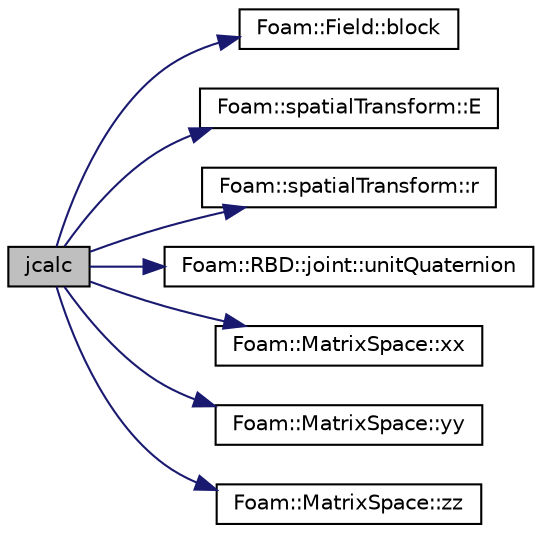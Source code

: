 digraph "jcalc"
{
  bgcolor="transparent";
  edge [fontname="Helvetica",fontsize="10",labelfontname="Helvetica",labelfontsize="10"];
  node [fontname="Helvetica",fontsize="10",shape=record];
  rankdir="LR";
  Node22 [label="jcalc",height=0.2,width=0.4,color="black", fillcolor="grey75", style="filled", fontcolor="black"];
  Node22 -> Node23 [color="midnightblue",fontsize="10",style="solid",fontname="Helvetica"];
  Node23 [label="Foam::Field::block",height=0.2,width=0.4,color="black",URL="$a27573.html#af0e256f83767f6670bd86534b20bf3de"];
  Node22 -> Node24 [color="midnightblue",fontsize="10",style="solid",fontname="Helvetica"];
  Node24 [label="Foam::spatialTransform::E",height=0.2,width=0.4,color="black",URL="$a29465.html#a32910bd862777050173d2382359f2ea7",tooltip="Return the rotation tensor. "];
  Node22 -> Node25 [color="midnightblue",fontsize="10",style="solid",fontname="Helvetica"];
  Node25 [label="Foam::spatialTransform::r",height=0.2,width=0.4,color="black",URL="$a29465.html#a1d9aee63f5fa2a8d55f08cbfd91f75c5",tooltip="Return the translation vector. "];
  Node22 -> Node26 [color="midnightblue",fontsize="10",style="solid",fontname="Helvetica"];
  Node26 [label="Foam::RBD::joint::unitQuaternion",height=0.2,width=0.4,color="black",URL="$a30361.html#aa58c7658e364eb28e295baf002e999e0",tooltip="Return true if this joint describes rotation using a quaternion. "];
  Node22 -> Node27 [color="midnightblue",fontsize="10",style="solid",fontname="Helvetica"];
  Node27 [label="Foam::MatrixSpace::xx",height=0.2,width=0.4,color="black",URL="$a28917.html#a1b97c7c1ed81b4fb23da8dcb71a8cd2a"];
  Node22 -> Node28 [color="midnightblue",fontsize="10",style="solid",fontname="Helvetica"];
  Node28 [label="Foam::MatrixSpace::yy",height=0.2,width=0.4,color="black",URL="$a28917.html#aba9d77023a5662b9c2d3639d5de555a0"];
  Node22 -> Node29 [color="midnightblue",fontsize="10",style="solid",fontname="Helvetica"];
  Node29 [label="Foam::MatrixSpace::zz",height=0.2,width=0.4,color="black",URL="$a28917.html#a831c4848d01bfcc8d717b7ef92f2cd4b"];
}
